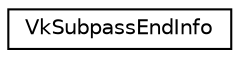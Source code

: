 digraph "Graphical Class Hierarchy"
{
 // LATEX_PDF_SIZE
  edge [fontname="Helvetica",fontsize="10",labelfontname="Helvetica",labelfontsize="10"];
  node [fontname="Helvetica",fontsize="10",shape=record];
  rankdir="LR";
  Node0 [label="VkSubpassEndInfo",height=0.2,width=0.4,color="black", fillcolor="white", style="filled",URL="$structVkSubpassEndInfo.html",tooltip=" "];
}
